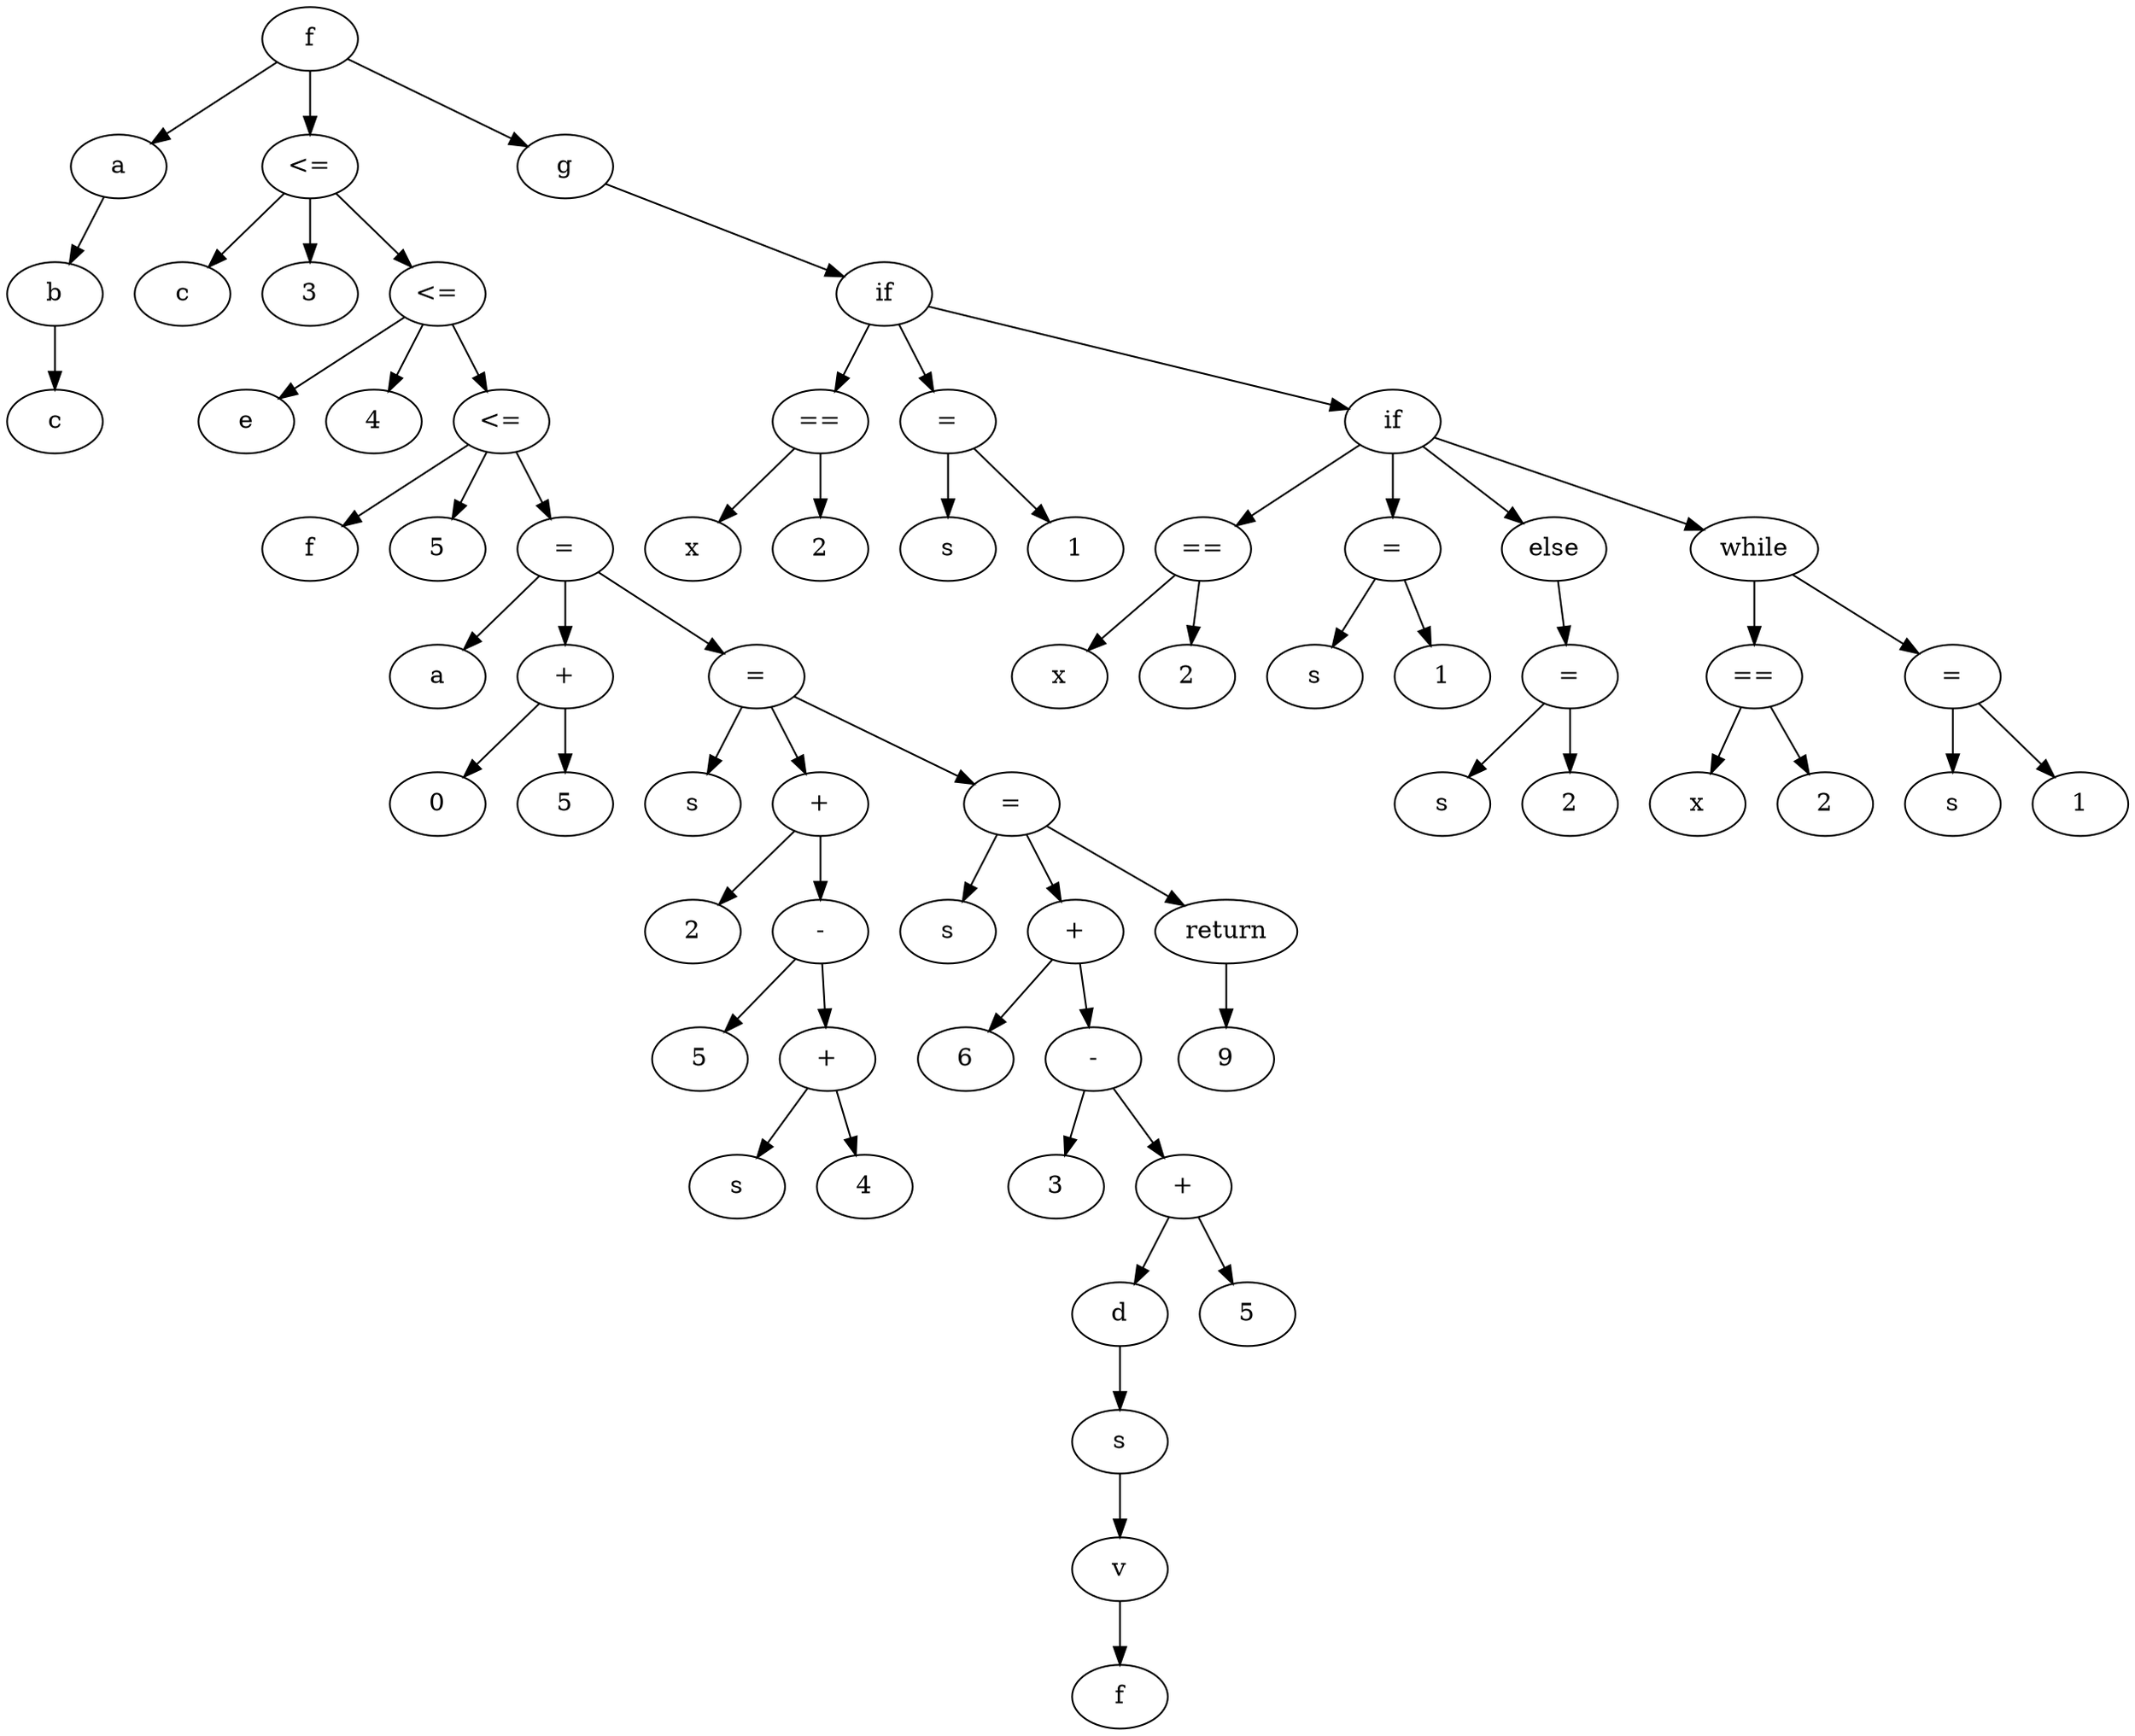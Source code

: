 # Executado assim: ./output2dot.sh 
# https://graphviz.org/doc/info/lang.html
digraph {
  x556e47a949d0 [label = "f"]
  x556e47a949d0 -> x556e47a93570
  x556e47a93570 [label = "a"]
  x556e47a93570 -> x556e47a93520
  x556e47a93520 [label = "b"]
  x556e47a93520 -> x556e47a934f0
  x556e47a934f0 [label = "c"]
  x556e47a949d0 -> x556e47a93b20
  x556e47a93b20 [label = "<="]
  x556e47a93b20 -> x556e47a93b50
  x556e47a93b50 [label = "c"]
  x556e47a93b20 -> x556e47a93ba0
  x556e47a93ba0 [label = "3"]
  x556e47a93b20 -> x556e47a93a70
  x556e47a93a70 [label = "<="]
  x556e47a93a70 -> x556e47a93aa0
  x556e47a93aa0 [label = "e"]
  x556e47a93a70 -> x556e47a93af0
  x556e47a93af0 [label = "4"]
  x556e47a93a70 -> x556e47a939c0
  x556e47a939c0 [label = "<="]
  x556e47a939c0 -> x556e47a939f0
  x556e47a939f0 [label = "f"]
  x556e47a939c0 -> x556e47a93a40
  x556e47a93a40 [label = "5"]
  x556e47a939c0 -> x556e47a93dc0
  x556e47a93dc0 [label = "="]
  x556e47a93dc0 -> x556e47a93df0
  x556e47a93df0 [label = "a"]
  x556e47a93dc0 -> x556e47a93d70
  x556e47a93d70 [label = "+"]
  x556e47a93d70 -> x556e47a93c90
  x556e47a93c90 [label = "0"]
  x556e47a93d70 -> x556e47a93d40
  x556e47a93d40 [label = "5"]
  x556e47a93dc0 -> x556e47a94230
  x556e47a94230 [label = "="]
  x556e47a94230 -> x556e47a94260
  x556e47a94260 [label = "s"]
  x556e47a94230 -> x556e47a941e0
  x556e47a941e0 [label = "+"]
  x556e47a941e0 -> x556e47a93f00
  x556e47a93f00 [label = "2"]
  x556e47a941e0 -> x556e47a94190
  x556e47a94190 [label = "-"]
  x556e47a94190 -> x556e47a93fb0
  x556e47a93fb0 [label = "5"]
  x556e47a94190 -> x556e47a94140
  x556e47a94140 [label = "+"]
  x556e47a94140 -> x556e47a940a0
  x556e47a940a0 [label = "s"]
  x556e47a94140 -> x556e47a94110
  x556e47a94110 [label = "4"]
  x556e47a94230 -> x556e47a94850
  x556e47a94850 [label = "="]
  x556e47a94850 -> x556e47a94880
  x556e47a94880 [label = "s"]
  x556e47a94850 -> x556e47a94800
  x556e47a94800 [label = "+"]
  x556e47a94800 -> x556e47a94370
  x556e47a94370 [label = "6"]
  x556e47a94800 -> x556e47a947b0
  x556e47a947b0 [label = "-"]
  x556e47a947b0 -> x556e47a94420
  x556e47a94420 [label = "3"]
  x556e47a947b0 -> x556e47a94760
  x556e47a94760 [label = "+"]
  x556e47a94760 -> x556e47a94660
  x556e47a94660 [label = "d"]
  x556e47a94660 -> x556e47a94510
  x556e47a94510 [label = "s"]
  x556e47a94510 -> x556e47a94580
  x556e47a94580 [label = "v"]
  x556e47a94580 -> x556e47a945f0
  x556e47a945f0 [label = "f"]
  x556e47a94760 -> x556e47a94730
  x556e47a94730 [label = "5"]
  x556e47a94850 -> x556e47a94980
  x556e47a94980 [label = "return"]
  x556e47a94980 -> x556e47a94950
  x556e47a94950 [label = "9"]
  x556e47a949d0 -> x556e47a95760
  x556e47a95760 [label = "g"]
  x556e47a95760 -> x556e47a94e40
  x556e47a94e40 [label = "if"]
  x556e47a94e40 -> x556e47a94c40
  x556e47a94c40 [label = "=="]
  x556e47a94c40 -> x556e47a94ba0
  x556e47a94ba0 [label = "x"]
  x556e47a94c40 -> x556e47a94c10
  x556e47a94c10 [label = "2"]
  x556e47a94e40 -> x556e47a94d80
  x556e47a94d80 [label = "="]
  x556e47a94d80 -> x556e47a94db0
  x556e47a94db0 [label = "s"]
  x556e47a94d80 -> x556e47a94d50
  x556e47a94d50 [label = "1"]
  x556e47a94e40 -> x556e47a95320
  x556e47a95320 [label = "if"]
  x556e47a95320 -> x556e47a94fb0
  x556e47a94fb0 [label = "=="]
  x556e47a94fb0 -> x556e47a94f10
  x556e47a94f10 [label = "x"]
  x556e47a94fb0 -> x556e47a94f80
  x556e47a94f80 [label = "2"]
  x556e47a95320 -> x556e47a950f0
  x556e47a950f0 [label = "="]
  x556e47a950f0 -> x556e47a95120
  x556e47a95120 [label = "s"]
  x556e47a950f0 -> x556e47a950c0
  x556e47a950c0 [label = "1"]
  x556e47a95320 -> x556e47a95370
  x556e47a95370 [label = "else"]
  x556e47a95370 -> x556e47a952a0
  x556e47a952a0 [label = "="]
  x556e47a952a0 -> x556e47a952d0
  x556e47a952d0 [label = "s"]
  x556e47a952a0 -> x556e47a95270
  x556e47a95270 [label = "2"]
  x556e47a95320 -> x556e47a956e0
  x556e47a956e0 [label = "while"]
  x556e47a956e0 -> x556e47a95520
  x556e47a95520 [label = "=="]
  x556e47a95520 -> x556e47a95480
  x556e47a95480 [label = "x"]
  x556e47a95520 -> x556e47a954f0
  x556e47a954f0 [label = "2"]
  x556e47a956e0 -> x556e47a95660
  x556e47a95660 [label = "="]
  x556e47a95660 -> x556e47a95690
  x556e47a95690 [label = "s"]
  x556e47a95660 -> x556e47a95630
  x556e47a95630 [label = "1"]
}
